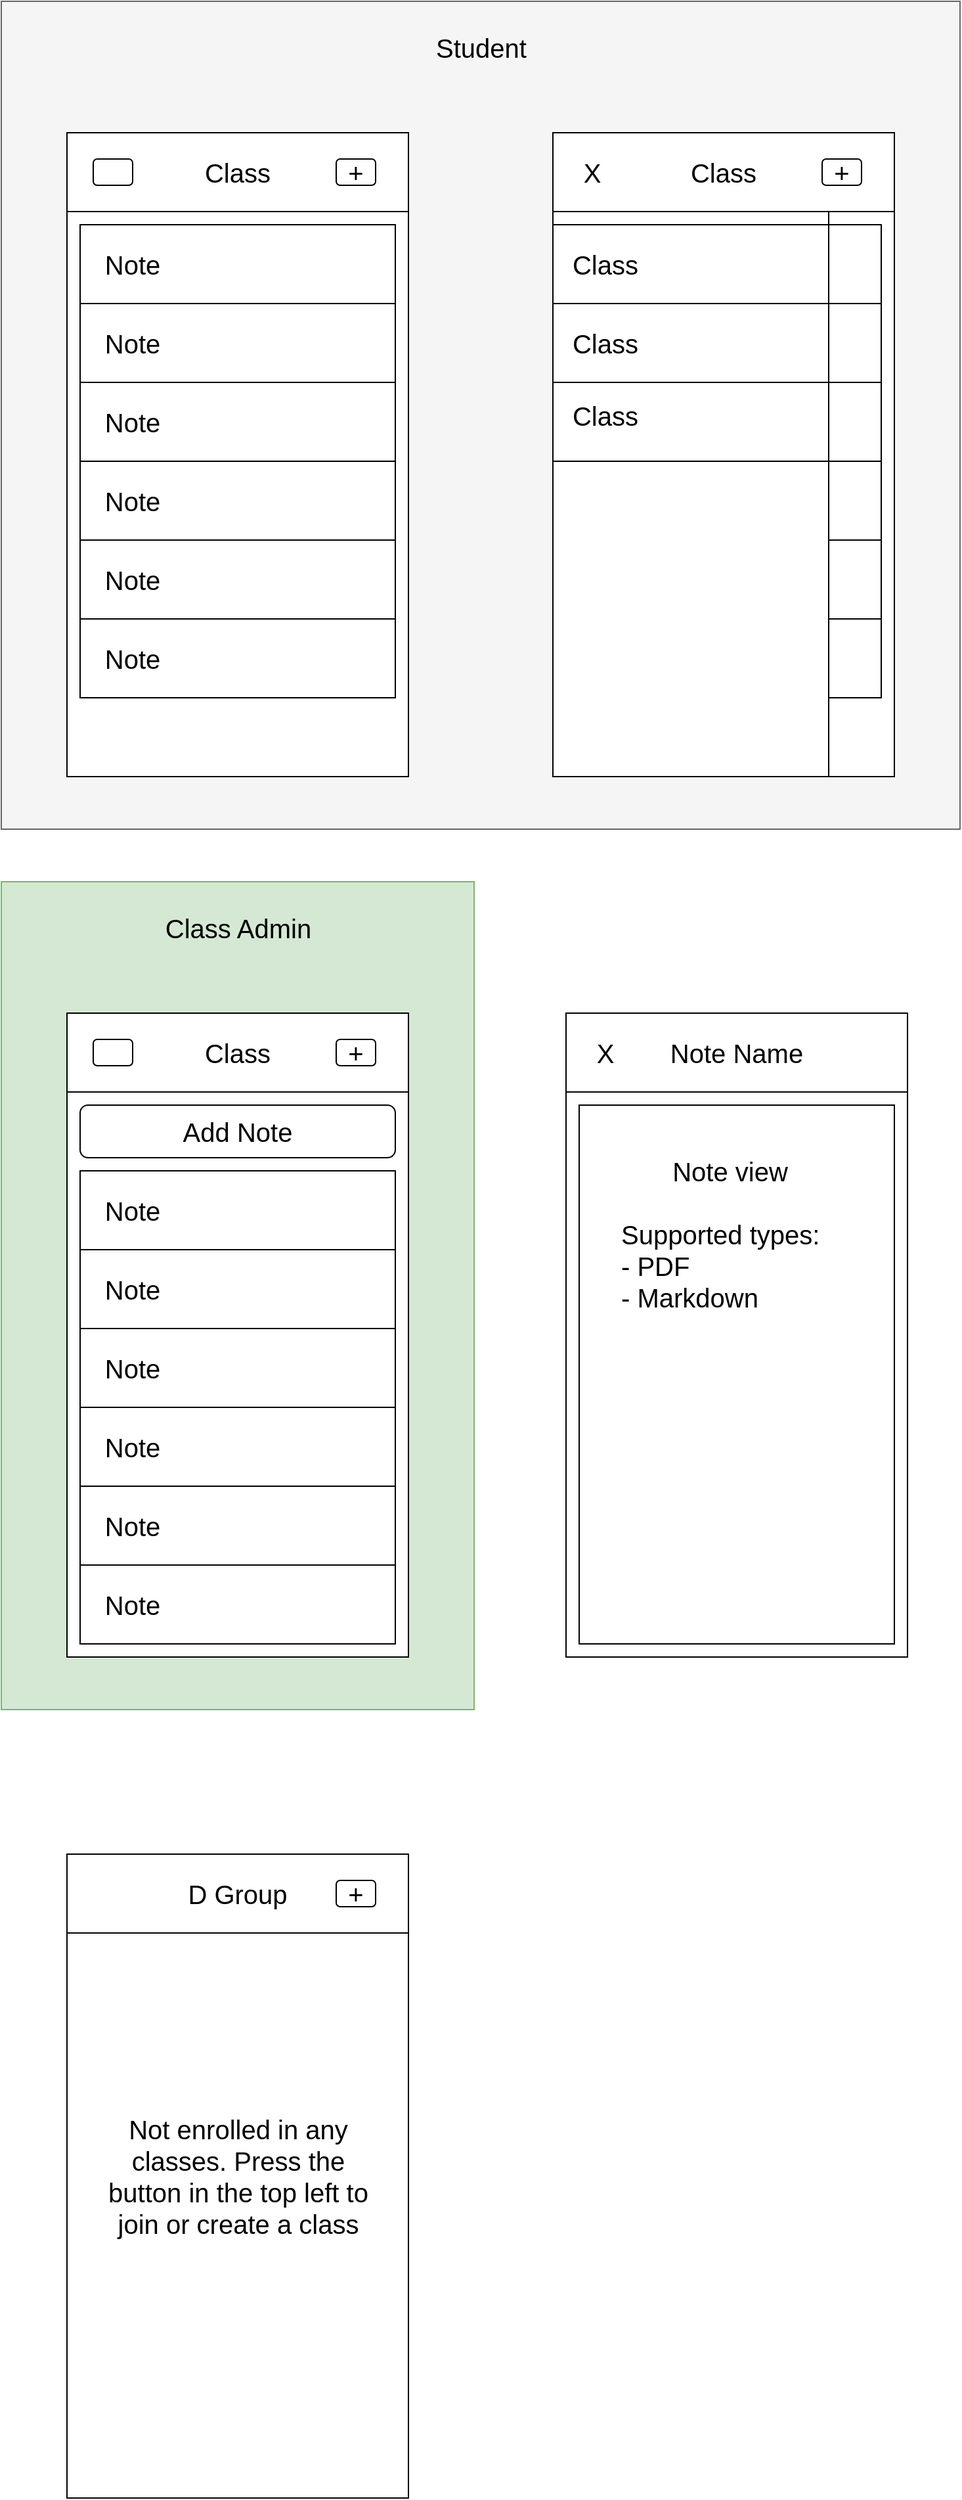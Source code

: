 <mxfile version="16.1.2" type="device"><diagram id="-5Gv_xIAUq79qIvY9bPZ" name="Page-1"><mxGraphModel dx="1673" dy="1013" grid="1" gridSize="10" guides="1" tooltips="1" connect="1" arrows="1" fold="1" page="1" pageScale="1" pageWidth="850" pageHeight="1100" math="0" shadow="0"><root><mxCell id="0"/><mxCell id="1" parent="0"/><mxCell id="-0NDuVFyba7cp_nMrhWq-52" value="" style="rounded=0;whiteSpace=wrap;html=1;fontSize=20;strokeColor=#666666;fillColor=#f5f5f5;fontColor=#333333;" vertex="1" parent="1"><mxGeometry x="80" y="80" width="730" height="630" as="geometry"/></mxCell><mxCell id="-0NDuVFyba7cp_nMrhWq-1" value="" style="rounded=0;whiteSpace=wrap;html=1;" vertex="1" parent="1"><mxGeometry x="130" y="180" width="260" height="490" as="geometry"/></mxCell><mxCell id="-0NDuVFyba7cp_nMrhWq-7" value="" style="rounded=0;whiteSpace=wrap;html=1;fontSize=20;strokeColor=default;" vertex="1" parent="1"><mxGeometry x="130" y="180" width="260" height="60" as="geometry"/></mxCell><mxCell id="-0NDuVFyba7cp_nMrhWq-2" value="" style="rounded=1;whiteSpace=wrap;html=1;" vertex="1" parent="1"><mxGeometry x="150" y="200" width="30" height="20" as="geometry"/></mxCell><mxCell id="-0NDuVFyba7cp_nMrhWq-4" value="&lt;font style=&quot;font-size: 20px&quot;&gt;Class&lt;/font&gt;" style="text;html=1;strokeColor=none;fillColor=none;align=center;verticalAlign=middle;whiteSpace=wrap;rounded=0;" vertex="1" parent="1"><mxGeometry x="230" y="195" width="60" height="30" as="geometry"/></mxCell><mxCell id="-0NDuVFyba7cp_nMrhWq-9" value="" style="rounded=1;whiteSpace=wrap;html=1;fontSize=20;strokeColor=default;" vertex="1" parent="1"><mxGeometry x="335" y="200" width="30" height="20" as="geometry"/></mxCell><mxCell id="-0NDuVFyba7cp_nMrhWq-8" value="+" style="text;html=1;strokeColor=none;fillColor=none;align=center;verticalAlign=middle;whiteSpace=wrap;rounded=0;fontSize=20;" vertex="1" parent="1"><mxGeometry x="320" y="195" width="60" height="30" as="geometry"/></mxCell><mxCell id="-0NDuVFyba7cp_nMrhWq-10" value="" style="rounded=0;whiteSpace=wrap;html=1;fontSize=20;strokeColor=default;" vertex="1" parent="1"><mxGeometry x="140" y="250" width="240" height="60" as="geometry"/></mxCell><mxCell id="-0NDuVFyba7cp_nMrhWq-11" value="" style="rounded=0;whiteSpace=wrap;html=1;fontSize=20;strokeColor=default;" vertex="1" parent="1"><mxGeometry x="140" y="310" width="240" height="60" as="geometry"/></mxCell><mxCell id="-0NDuVFyba7cp_nMrhWq-12" value="" style="rounded=0;whiteSpace=wrap;html=1;fontSize=20;strokeColor=default;" vertex="1" parent="1"><mxGeometry x="140" y="370" width="240" height="60" as="geometry"/></mxCell><mxCell id="-0NDuVFyba7cp_nMrhWq-14" value="" style="rounded=0;whiteSpace=wrap;html=1;fontSize=20;strokeColor=default;" vertex="1" parent="1"><mxGeometry x="140" y="430" width="240" height="60" as="geometry"/></mxCell><mxCell id="-0NDuVFyba7cp_nMrhWq-15" value="" style="rounded=0;whiteSpace=wrap;html=1;fontSize=20;strokeColor=default;" vertex="1" parent="1"><mxGeometry x="140" y="490" width="240" height="60" as="geometry"/></mxCell><mxCell id="-0NDuVFyba7cp_nMrhWq-16" value="" style="rounded=0;whiteSpace=wrap;html=1;fontSize=20;strokeColor=default;" vertex="1" parent="1"><mxGeometry x="140" y="550" width="240" height="60" as="geometry"/></mxCell><mxCell id="-0NDuVFyba7cp_nMrhWq-17" value="Note" style="text;html=1;strokeColor=none;fillColor=none;align=center;verticalAlign=middle;whiteSpace=wrap;rounded=0;fontSize=20;" vertex="1" parent="1"><mxGeometry x="150" y="265" width="60" height="30" as="geometry"/></mxCell><mxCell id="-0NDuVFyba7cp_nMrhWq-18" value="Note" style="text;html=1;strokeColor=none;fillColor=none;align=center;verticalAlign=middle;whiteSpace=wrap;rounded=0;fontSize=20;" vertex="1" parent="1"><mxGeometry x="150" y="325" width="60" height="30" as="geometry"/></mxCell><mxCell id="-0NDuVFyba7cp_nMrhWq-19" value="Note" style="text;html=1;strokeColor=none;fillColor=none;align=center;verticalAlign=middle;whiteSpace=wrap;rounded=0;fontSize=20;" vertex="1" parent="1"><mxGeometry x="150" y="385" width="60" height="30" as="geometry"/></mxCell><mxCell id="-0NDuVFyba7cp_nMrhWq-20" value="Note" style="text;html=1;strokeColor=none;fillColor=none;align=center;verticalAlign=middle;whiteSpace=wrap;rounded=0;fontSize=20;" vertex="1" parent="1"><mxGeometry x="150" y="445" width="60" height="30" as="geometry"/></mxCell><mxCell id="-0NDuVFyba7cp_nMrhWq-21" value="Note" style="text;html=1;strokeColor=none;fillColor=none;align=center;verticalAlign=middle;whiteSpace=wrap;rounded=0;fontSize=20;" vertex="1" parent="1"><mxGeometry x="150" y="505" width="60" height="30" as="geometry"/></mxCell><mxCell id="-0NDuVFyba7cp_nMrhWq-22" value="Note" style="text;html=1;strokeColor=none;fillColor=none;align=center;verticalAlign=middle;whiteSpace=wrap;rounded=0;fontSize=20;" vertex="1" parent="1"><mxGeometry x="150" y="565" width="60" height="30" as="geometry"/></mxCell><mxCell id="-0NDuVFyba7cp_nMrhWq-23" value="" style="rounded=0;whiteSpace=wrap;html=1;" vertex="1" parent="1"><mxGeometry x="500" y="180" width="260" height="490" as="geometry"/></mxCell><mxCell id="-0NDuVFyba7cp_nMrhWq-24" value="" style="rounded=0;whiteSpace=wrap;html=1;fontSize=20;strokeColor=default;" vertex="1" parent="1"><mxGeometry x="500" y="180" width="260" height="60" as="geometry"/></mxCell><mxCell id="-0NDuVFyba7cp_nMrhWq-26" value="&lt;font style=&quot;font-size: 20px&quot;&gt;Class&lt;/font&gt;" style="text;html=1;strokeColor=none;fillColor=none;align=center;verticalAlign=middle;whiteSpace=wrap;rounded=0;" vertex="1" parent="1"><mxGeometry x="600" y="195" width="60" height="30" as="geometry"/></mxCell><mxCell id="-0NDuVFyba7cp_nMrhWq-27" value="" style="rounded=1;whiteSpace=wrap;html=1;fontSize=20;strokeColor=default;" vertex="1" parent="1"><mxGeometry x="705" y="200" width="30" height="20" as="geometry"/></mxCell><mxCell id="-0NDuVFyba7cp_nMrhWq-28" value="+" style="text;html=1;strokeColor=none;fillColor=none;align=center;verticalAlign=middle;whiteSpace=wrap;rounded=0;fontSize=20;" vertex="1" parent="1"><mxGeometry x="690" y="195" width="60" height="30" as="geometry"/></mxCell><mxCell id="-0NDuVFyba7cp_nMrhWq-29" value="" style="rounded=0;whiteSpace=wrap;html=1;fontSize=20;strokeColor=default;" vertex="1" parent="1"><mxGeometry x="510" y="250" width="240" height="60" as="geometry"/></mxCell><mxCell id="-0NDuVFyba7cp_nMrhWq-30" value="" style="rounded=0;whiteSpace=wrap;html=1;fontSize=20;strokeColor=default;" vertex="1" parent="1"><mxGeometry x="510" y="310" width="240" height="60" as="geometry"/></mxCell><mxCell id="-0NDuVFyba7cp_nMrhWq-31" value="" style="rounded=0;whiteSpace=wrap;html=1;fontSize=20;strokeColor=default;" vertex="1" parent="1"><mxGeometry x="510" y="370" width="240" height="60" as="geometry"/></mxCell><mxCell id="-0NDuVFyba7cp_nMrhWq-32" value="" style="rounded=0;whiteSpace=wrap;html=1;fontSize=20;strokeColor=default;" vertex="1" parent="1"><mxGeometry x="510" y="430" width="240" height="60" as="geometry"/></mxCell><mxCell id="-0NDuVFyba7cp_nMrhWq-33" value="" style="rounded=0;whiteSpace=wrap;html=1;fontSize=20;strokeColor=default;" vertex="1" parent="1"><mxGeometry x="510" y="490" width="240" height="60" as="geometry"/></mxCell><mxCell id="-0NDuVFyba7cp_nMrhWq-34" value="" style="rounded=0;whiteSpace=wrap;html=1;fontSize=20;strokeColor=default;" vertex="1" parent="1"><mxGeometry x="510" y="550" width="240" height="60" as="geometry"/></mxCell><mxCell id="-0NDuVFyba7cp_nMrhWq-35" value="Note" style="text;html=1;strokeColor=none;fillColor=none;align=center;verticalAlign=middle;whiteSpace=wrap;rounded=0;fontSize=20;" vertex="1" parent="1"><mxGeometry x="600" y="265" width="60" height="30" as="geometry"/></mxCell><mxCell id="-0NDuVFyba7cp_nMrhWq-36" value="Note" style="text;html=1;strokeColor=none;fillColor=none;align=center;verticalAlign=middle;whiteSpace=wrap;rounded=0;fontSize=20;" vertex="1" parent="1"><mxGeometry x="600" y="325" width="60" height="30" as="geometry"/></mxCell><mxCell id="-0NDuVFyba7cp_nMrhWq-37" value="Note" style="text;html=1;strokeColor=none;fillColor=none;align=center;verticalAlign=middle;whiteSpace=wrap;rounded=0;fontSize=20;" vertex="1" parent="1"><mxGeometry x="600" y="385" width="60" height="30" as="geometry"/></mxCell><mxCell id="-0NDuVFyba7cp_nMrhWq-38" value="Note" style="text;html=1;strokeColor=none;fillColor=none;align=center;verticalAlign=middle;whiteSpace=wrap;rounded=0;fontSize=20;" vertex="1" parent="1"><mxGeometry x="600" y="445" width="60" height="30" as="geometry"/></mxCell><mxCell id="-0NDuVFyba7cp_nMrhWq-39" value="Note" style="text;html=1;strokeColor=none;fillColor=none;align=center;verticalAlign=middle;whiteSpace=wrap;rounded=0;fontSize=20;" vertex="1" parent="1"><mxGeometry x="600" y="505" width="60" height="30" as="geometry"/></mxCell><mxCell id="-0NDuVFyba7cp_nMrhWq-40" value="Note" style="text;html=1;strokeColor=none;fillColor=none;align=center;verticalAlign=middle;whiteSpace=wrap;rounded=0;fontSize=20;" vertex="1" parent="1"><mxGeometry x="600" y="565" width="60" height="30" as="geometry"/></mxCell><mxCell id="-0NDuVFyba7cp_nMrhWq-41" value="" style="rounded=0;whiteSpace=wrap;html=1;fontSize=20;strokeColor=default;" vertex="1" parent="1"><mxGeometry x="500" y="240" width="210" height="430" as="geometry"/></mxCell><mxCell id="-0NDuVFyba7cp_nMrhWq-42" value="X" style="text;html=1;strokeColor=none;fillColor=none;align=center;verticalAlign=middle;whiteSpace=wrap;rounded=0;fontSize=20;" vertex="1" parent="1"><mxGeometry x="500" y="195" width="60" height="30" as="geometry"/></mxCell><mxCell id="-0NDuVFyba7cp_nMrhWq-43" value="" style="rounded=0;whiteSpace=wrap;html=1;fontSize=20;strokeColor=default;" vertex="1" parent="1"><mxGeometry x="500" y="250" width="210" height="60" as="geometry"/></mxCell><mxCell id="-0NDuVFyba7cp_nMrhWq-45" value="" style="rounded=0;whiteSpace=wrap;html=1;fontSize=20;strokeColor=default;" vertex="1" parent="1"><mxGeometry x="500" y="310" width="210" height="60" as="geometry"/></mxCell><mxCell id="-0NDuVFyba7cp_nMrhWq-46" value="" style="rounded=0;whiteSpace=wrap;html=1;fontSize=20;strokeColor=default;" vertex="1" parent="1"><mxGeometry x="500" y="370" width="210" height="60" as="geometry"/></mxCell><mxCell id="-0NDuVFyba7cp_nMrhWq-47" value="Class" style="text;html=1;strokeColor=none;fillColor=none;align=center;verticalAlign=middle;whiteSpace=wrap;rounded=0;fontSize=20;" vertex="1" parent="1"><mxGeometry x="510" y="265" width="60" height="30" as="geometry"/></mxCell><mxCell id="-0NDuVFyba7cp_nMrhWq-48" value="Class" style="text;html=1;strokeColor=none;fillColor=none;align=center;verticalAlign=middle;whiteSpace=wrap;rounded=0;fontSize=20;" vertex="1" parent="1"><mxGeometry x="510" y="325" width="60" height="30" as="geometry"/></mxCell><mxCell id="-0NDuVFyba7cp_nMrhWq-49" value="Class" style="text;html=1;strokeColor=none;fillColor=none;align=center;verticalAlign=middle;whiteSpace=wrap;rounded=0;fontSize=20;" vertex="1" parent="1"><mxGeometry x="510" y="380" width="60" height="30" as="geometry"/></mxCell><mxCell id="-0NDuVFyba7cp_nMrhWq-50" value="Student" style="text;html=1;align=center;verticalAlign=middle;resizable=0;points=[];autosize=1;strokeColor=none;fillColor=none;fontSize=20;" vertex="1" parent="1"><mxGeometry x="405" y="100" width="80" height="30" as="geometry"/></mxCell><mxCell id="-0NDuVFyba7cp_nMrhWq-53" value="" style="rounded=0;whiteSpace=wrap;html=1;fontSize=20;strokeColor=#82b366;fillColor=#d5e8d4;" vertex="1" parent="1"><mxGeometry x="80" y="750" width="360" height="630" as="geometry"/></mxCell><mxCell id="-0NDuVFyba7cp_nMrhWq-54" value="" style="rounded=0;whiteSpace=wrap;html=1;" vertex="1" parent="1"><mxGeometry x="130" y="850" width="260" height="490" as="geometry"/></mxCell><mxCell id="-0NDuVFyba7cp_nMrhWq-55" value="" style="rounded=0;whiteSpace=wrap;html=1;fontSize=20;strokeColor=default;" vertex="1" parent="1"><mxGeometry x="130" y="850" width="260" height="60" as="geometry"/></mxCell><mxCell id="-0NDuVFyba7cp_nMrhWq-56" value="" style="rounded=1;whiteSpace=wrap;html=1;" vertex="1" parent="1"><mxGeometry x="150" y="870" width="30" height="20" as="geometry"/></mxCell><mxCell id="-0NDuVFyba7cp_nMrhWq-57" value="&lt;font style=&quot;font-size: 20px&quot;&gt;Class&lt;/font&gt;" style="text;html=1;strokeColor=none;fillColor=none;align=center;verticalAlign=middle;whiteSpace=wrap;rounded=0;" vertex="1" parent="1"><mxGeometry x="230" y="865" width="60" height="30" as="geometry"/></mxCell><mxCell id="-0NDuVFyba7cp_nMrhWq-58" value="" style="rounded=1;whiteSpace=wrap;html=1;fontSize=20;strokeColor=default;" vertex="1" parent="1"><mxGeometry x="335" y="870" width="30" height="20" as="geometry"/></mxCell><mxCell id="-0NDuVFyba7cp_nMrhWq-59" value="+" style="text;html=1;strokeColor=none;fillColor=none;align=center;verticalAlign=middle;whiteSpace=wrap;rounded=0;fontSize=20;" vertex="1" parent="1"><mxGeometry x="320" y="865" width="60" height="30" as="geometry"/></mxCell><mxCell id="-0NDuVFyba7cp_nMrhWq-60" value="" style="rounded=0;whiteSpace=wrap;html=1;fontSize=20;strokeColor=default;" vertex="1" parent="1"><mxGeometry x="140" y="970" width="240" height="60" as="geometry"/></mxCell><mxCell id="-0NDuVFyba7cp_nMrhWq-61" value="" style="rounded=0;whiteSpace=wrap;html=1;fontSize=20;strokeColor=default;" vertex="1" parent="1"><mxGeometry x="140" y="1030" width="240" height="60" as="geometry"/></mxCell><mxCell id="-0NDuVFyba7cp_nMrhWq-62" value="" style="rounded=0;whiteSpace=wrap;html=1;fontSize=20;strokeColor=default;" vertex="1" parent="1"><mxGeometry x="140" y="1090" width="240" height="60" as="geometry"/></mxCell><mxCell id="-0NDuVFyba7cp_nMrhWq-63" value="" style="rounded=0;whiteSpace=wrap;html=1;fontSize=20;strokeColor=default;" vertex="1" parent="1"><mxGeometry x="140" y="1150" width="240" height="60" as="geometry"/></mxCell><mxCell id="-0NDuVFyba7cp_nMrhWq-64" value="" style="rounded=0;whiteSpace=wrap;html=1;fontSize=20;strokeColor=default;" vertex="1" parent="1"><mxGeometry x="140" y="1210" width="240" height="60" as="geometry"/></mxCell><mxCell id="-0NDuVFyba7cp_nMrhWq-65" value="" style="rounded=0;whiteSpace=wrap;html=1;fontSize=20;strokeColor=default;" vertex="1" parent="1"><mxGeometry x="140" y="1270" width="240" height="60" as="geometry"/></mxCell><mxCell id="-0NDuVFyba7cp_nMrhWq-66" value="Note" style="text;html=1;strokeColor=none;fillColor=none;align=center;verticalAlign=middle;whiteSpace=wrap;rounded=0;fontSize=20;" vertex="1" parent="1"><mxGeometry x="150" y="985" width="60" height="30" as="geometry"/></mxCell><mxCell id="-0NDuVFyba7cp_nMrhWq-67" value="Note" style="text;html=1;strokeColor=none;fillColor=none;align=center;verticalAlign=middle;whiteSpace=wrap;rounded=0;fontSize=20;" vertex="1" parent="1"><mxGeometry x="150" y="1045" width="60" height="30" as="geometry"/></mxCell><mxCell id="-0NDuVFyba7cp_nMrhWq-68" value="Note" style="text;html=1;strokeColor=none;fillColor=none;align=center;verticalAlign=middle;whiteSpace=wrap;rounded=0;fontSize=20;" vertex="1" parent="1"><mxGeometry x="150" y="1105" width="60" height="30" as="geometry"/></mxCell><mxCell id="-0NDuVFyba7cp_nMrhWq-69" value="Note" style="text;html=1;strokeColor=none;fillColor=none;align=center;verticalAlign=middle;whiteSpace=wrap;rounded=0;fontSize=20;" vertex="1" parent="1"><mxGeometry x="150" y="1165" width="60" height="30" as="geometry"/></mxCell><mxCell id="-0NDuVFyba7cp_nMrhWq-70" value="Note" style="text;html=1;strokeColor=none;fillColor=none;align=center;verticalAlign=middle;whiteSpace=wrap;rounded=0;fontSize=20;" vertex="1" parent="1"><mxGeometry x="150" y="1225" width="60" height="30" as="geometry"/></mxCell><mxCell id="-0NDuVFyba7cp_nMrhWq-71" value="Note" style="text;html=1;strokeColor=none;fillColor=none;align=center;verticalAlign=middle;whiteSpace=wrap;rounded=0;fontSize=20;" vertex="1" parent="1"><mxGeometry x="150" y="1285" width="60" height="30" as="geometry"/></mxCell><mxCell id="-0NDuVFyba7cp_nMrhWq-72" value="" style="rounded=1;whiteSpace=wrap;html=1;fontSize=20;strokeColor=default;" vertex="1" parent="1"><mxGeometry x="140" y="920" width="240" height="40" as="geometry"/></mxCell><mxCell id="-0NDuVFyba7cp_nMrhWq-73" value="Add Note" style="text;html=1;strokeColor=none;fillColor=none;align=center;verticalAlign=middle;whiteSpace=wrap;rounded=0;fontSize=20;" vertex="1" parent="1"><mxGeometry x="200" y="925" width="120" height="30" as="geometry"/></mxCell><mxCell id="-0NDuVFyba7cp_nMrhWq-74" value="Class Admin" style="text;html=1;align=center;verticalAlign=middle;resizable=0;points=[];autosize=1;strokeColor=none;fillColor=none;fontSize=20;" vertex="1" parent="1"><mxGeometry x="195" y="770" width="130" height="30" as="geometry"/></mxCell><mxCell id="-0NDuVFyba7cp_nMrhWq-75" value="" style="rounded=0;whiteSpace=wrap;html=1;" vertex="1" parent="1"><mxGeometry x="510" y="850" width="260" height="490" as="geometry"/></mxCell><mxCell id="-0NDuVFyba7cp_nMrhWq-76" value="" style="rounded=0;whiteSpace=wrap;html=1;fontSize=20;strokeColor=default;" vertex="1" parent="1"><mxGeometry x="510" y="850" width="260" height="60" as="geometry"/></mxCell><mxCell id="-0NDuVFyba7cp_nMrhWq-78" value="&lt;font style=&quot;font-size: 20px&quot;&gt;Note Name&lt;/font&gt;" style="text;html=1;strokeColor=none;fillColor=none;align=center;verticalAlign=middle;whiteSpace=wrap;rounded=0;" vertex="1" parent="1"><mxGeometry x="580" y="865" width="120" height="30" as="geometry"/></mxCell><mxCell id="-0NDuVFyba7cp_nMrhWq-93" value="X" style="text;html=1;strokeColor=none;fillColor=none;align=center;verticalAlign=middle;whiteSpace=wrap;rounded=0;fontSize=20;" vertex="1" parent="1"><mxGeometry x="510" y="865" width="60" height="30" as="geometry"/></mxCell><mxCell id="-0NDuVFyba7cp_nMrhWq-94" value="" style="rounded=0;whiteSpace=wrap;html=1;fontSize=20;strokeColor=default;" vertex="1" parent="1"><mxGeometry x="520" y="920" width="240" height="410" as="geometry"/></mxCell><mxCell id="-0NDuVFyba7cp_nMrhWq-95" value="Note view" style="text;html=1;strokeColor=none;fillColor=none;align=center;verticalAlign=middle;whiteSpace=wrap;rounded=0;fontSize=20;" vertex="1" parent="1"><mxGeometry x="580" y="955" width="110" height="30" as="geometry"/></mxCell><mxCell id="-0NDuVFyba7cp_nMrhWq-96" value="Supported types:&lt;br&gt;- PDF&lt;br&gt;&lt;div&gt;&lt;span&gt;- Markdown&lt;/span&gt;&lt;/div&gt;" style="text;html=1;strokeColor=none;fillColor=none;align=left;verticalAlign=top;whiteSpace=wrap;rounded=0;fontSize=20;" vertex="1" parent="1"><mxGeometry x="550" y="1000" width="180" height="170" as="geometry"/></mxCell><mxCell id="-0NDuVFyba7cp_nMrhWq-111" value="" style="rounded=0;whiteSpace=wrap;html=1;" vertex="1" parent="1"><mxGeometry x="130" y="1490" width="260" height="490" as="geometry"/></mxCell><mxCell id="-0NDuVFyba7cp_nMrhWq-112" value="" style="rounded=0;whiteSpace=wrap;html=1;fontSize=20;strokeColor=default;" vertex="1" parent="1"><mxGeometry x="130" y="1490" width="260" height="60" as="geometry"/></mxCell><mxCell id="-0NDuVFyba7cp_nMrhWq-114" value="&lt;font style=&quot;font-size: 20px&quot;&gt;D Group&lt;/font&gt;" style="text;html=1;strokeColor=none;fillColor=none;align=center;verticalAlign=middle;whiteSpace=wrap;rounded=0;" vertex="1" parent="1"><mxGeometry x="220" y="1505" width="80" height="30" as="geometry"/></mxCell><mxCell id="-0NDuVFyba7cp_nMrhWq-115" value="" style="rounded=1;whiteSpace=wrap;html=1;fontSize=20;strokeColor=default;" vertex="1" parent="1"><mxGeometry x="335" y="1510" width="30" height="20" as="geometry"/></mxCell><mxCell id="-0NDuVFyba7cp_nMrhWq-116" value="+" style="text;html=1;strokeColor=none;fillColor=none;align=center;verticalAlign=middle;whiteSpace=wrap;rounded=0;fontSize=20;" vertex="1" parent="1"><mxGeometry x="320" y="1505" width="60" height="30" as="geometry"/></mxCell><mxCell id="-0NDuVFyba7cp_nMrhWq-131" value="Not enrolled in any classes. Press the button in the top left to join or create a class" style="text;html=1;strokeColor=none;fillColor=none;align=center;verticalAlign=middle;whiteSpace=wrap;rounded=0;fontSize=20;" vertex="1" parent="1"><mxGeometry x="157.5" y="1640" width="205" height="190" as="geometry"/></mxCell></root></mxGraphModel></diagram></mxfile>